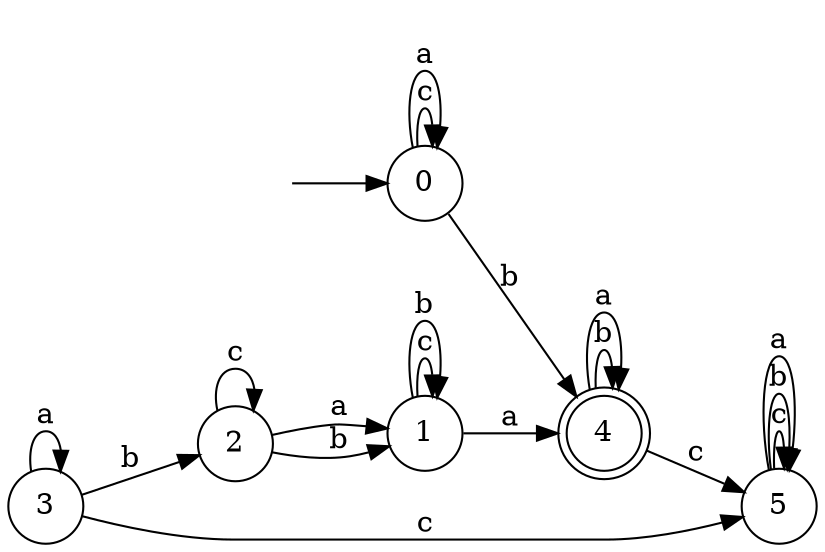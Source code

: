 digraph {
  rankdir=LR;
  0 [label="0", shape = circle];
  0 -> 0 [label="c"];
  0 -> 4 [label="b"];
  0 -> 0 [label="a"];
  1 [label="1", shape = circle];
  1 -> 1 [label="c"];
  1 -> 1 [label="b"];
  1 -> 4 [label="a"];
  2 [label="2", shape = circle];
  2 -> 2 [label="c"];
  2 -> 1 [label="b"];
  2 -> 1 [label="a"];
  3 [label="3", shape = circle];
  3 -> 5 [label="c"];
  3 -> 2 [label="b"];
  3 -> 3 [label="a"];
  4 [label="4", shape = doublecircle];
  4 -> 5 [label="c"];
  4 -> 4 [label="b"];
  4 -> 4 [label="a"];
  5 [label="5", shape = circle];
  5 -> 5 [label="c"];
  5 -> 5 [label="b"];
  5 -> 5 [label="a"];
  6 [label="", shape = plaintext];
  6 -> 0 [label=""];
}
